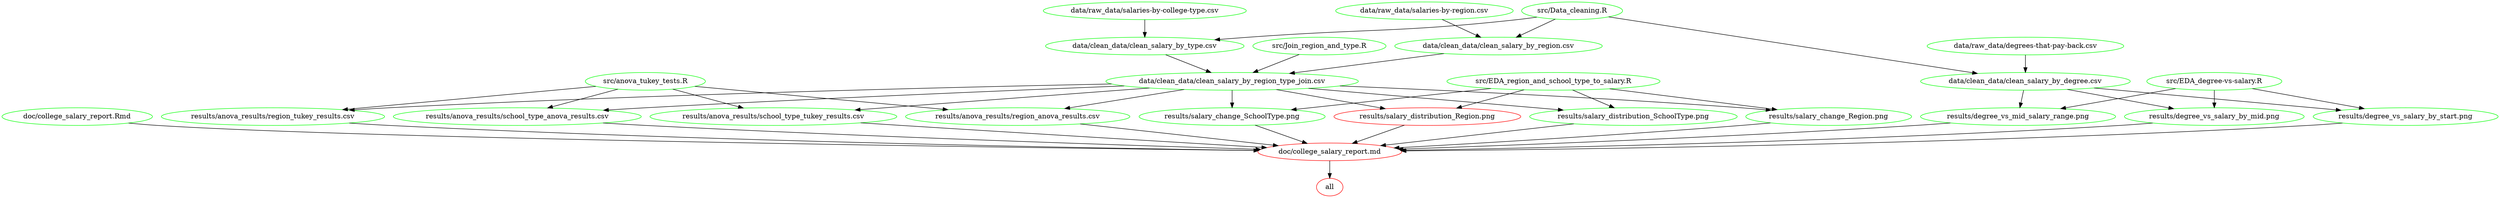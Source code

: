 digraph G {
n2[label="all", color="red"];
n5[label="data/clean_data/clean_salary_by_degree.csv", color="green"];
n15[label="data/clean_data/clean_salary_by_region.csv", color="green"];
n12[label="data/clean_data/clean_salary_by_region_type_join.csv", color="green"];
n13[label="data/clean_data/clean_salary_by_type.csv", color="green"];
n6[label="data/raw_data/degrees-that-pay-back.csv", color="green"];
n14[label="data/raw_data/salaries-by-college-type.csv", color="green"];
n16[label="data/raw_data/salaries-by-region.csv", color="green"];
n27[label="doc/college_salary_report.Rmd", color="green"];
n3[label="doc/college_salary_report.md", color="red"];
n22[label="results/anova_results/region_anova_results.csv", color="green"];
n24[label="results/anova_results/region_tukey_results.csv", color="green"];
n25[label="results/anova_results/school_type_anova_results.csv", color="green"];
n26[label="results/anova_results/school_type_tukey_results.csv", color="green"];
n10[label="results/degree_vs_mid_salary_range.png", color="green"];
n9[label="results/degree_vs_salary_by_mid.png", color="green"];
n4[label="results/degree_vs_salary_by_start.png", color="green"];
n19[label="results/salary_change_Region.png", color="green"];
n21[label="results/salary_change_SchoolType.png", color="green"];
n11[label="results/salary_distribution_Region.png", color="red"];
n20[label="results/salary_distribution_SchoolType.png", color="green"];
n7[label="src/Data_cleaning.R", color="green"];
n8[label="src/EDA_degree-vs-salary.R", color="green"];
n18[label="src/EDA_region_and_school_type_to_salary.R", color="green"];
n17[label="src/Join_region_and_type.R", color="green"];
n23[label="src/anova_tukey_tests.R", color="green"];
n3 -> n2 ; 
n6 -> n5 ; 
n7 -> n5 ; 
n16 -> n15 ; 
n7 -> n15 ; 
n15 -> n12 ; 
n13 -> n12 ; 
n17 -> n12 ; 
n14 -> n13 ; 
n7 -> n13 ; 
n27 -> n3 ; 
n22 -> n3 ; 
n24 -> n3 ; 
n25 -> n3 ; 
n26 -> n3 ; 
n10 -> n3 ; 
n9 -> n3 ; 
n4 -> n3 ; 
n19 -> n3 ; 
n21 -> n3 ; 
n11 -> n3 ; 
n20 -> n3 ; 
n12 -> n22 ; 
n23 -> n22 ; 
n12 -> n24 ; 
n23 -> n24 ; 
n12 -> n25 ; 
n23 -> n25 ; 
n12 -> n26 ; 
n23 -> n26 ; 
n5 -> n10 ; 
n8 -> n10 ; 
n5 -> n9 ; 
n8 -> n9 ; 
n5 -> n4 ; 
n8 -> n4 ; 
n12 -> n19 ; 
n18 -> n19 ; 
n12 -> n21 ; 
n18 -> n21 ; 
n12 -> n11 ; 
n18 -> n11 ; 
n12 -> n20 ; 
n18 -> n20 ; 
}
